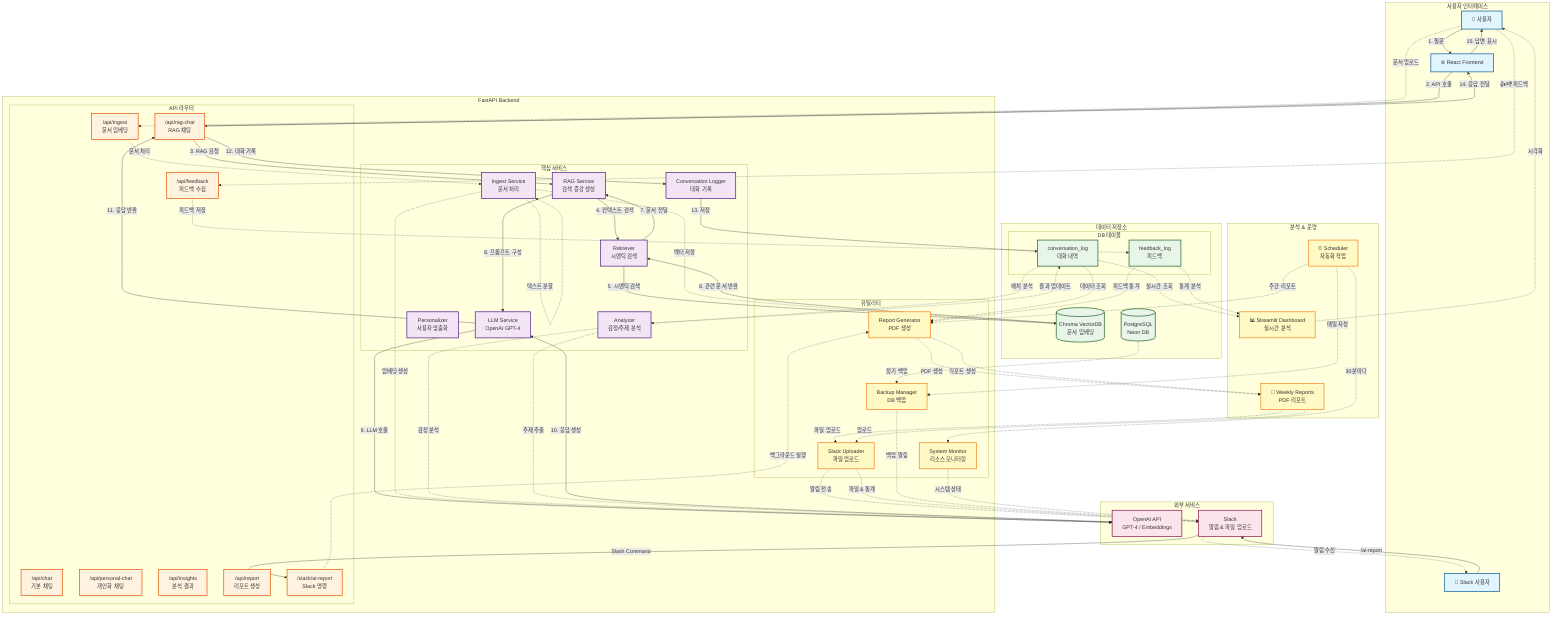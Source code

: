 flowchart TB
    %% ========================================
    %% AI Career 6 Months - System Architecture
    %% ========================================

    subgraph "사용자 인터페이스"
        User[👤 사용자]
        SlackUser[💬 Slack 사용자]
        WebUI[🌐 React Frontend]
    end

    subgraph "FastAPI Backend"
        direction TB

        subgraph "API 라우터"
            ChatAPI["/api/chat<br/>기본 채팅"]
            RAGChatAPI["/api/rag-chat<br/>RAG 채팅"]
            PersonalAPI["/api/personal-chat<br/>개인화 채팅"]
            IngestAPI["/api/ingest<br/>문서 임베딩"]
            FeedbackAPI["/api/feedback<br/>피드백 수집"]
            InsightsAPI["/api/insights<br/>분석 결과"]
            ReportAPI["/api/report<br/>리포트 생성"]
            SlackCmdAPI["/slack/ai-report<br/>Slack 명령"]
        end

        subgraph "핵심 서비스"
            LLMService[LLM Service<br/>OpenAI GPT-4]
            RAGService[RAG Service<br/>검색 증강 생성]
            Retriever[Retriever<br/>시맨틱 검색]
            Personalizer[Personalizer<br/>사용자 맞춤화]
            IngestService[Ingest Service<br/>문서 처리]
            Analyzer[Analyzer<br/>감정/주제 분석]
            ConvLogger[Conversation Logger<br/>대화 기록]
        end

        subgraph "유틸리티"
            ReportGen[Report Generator<br/>PDF 생성]
            SlackUploader[Slack Uploader<br/>파일 업로드]
            BackupMgr[Backup Manager<br/>DB 백업]
            Monitor[System Monitor<br/>리소스 모니터링]
        end
    end

    subgraph "데이터 저장소"
        VectorDB[(Chroma VectorDB<br/>문서 임베딩)]
        PostgreSQL[(PostgreSQL<br/>Neon DB)]

        subgraph "DB 테이블"
            ConvLog[conversation_log<br/>대화 내역]
            FeedbackLog[feedback_log<br/>피드백]
        end
    end

    subgraph "외부 서비스"
        OpenAI[OpenAI API<br/>GPT-4 / Embeddings]
        Slack[Slack<br/>알림 & 파일 업로드]
    end

    subgraph "분석 & 운영"
        Dashboard[📊 Streamlit Dashboard<br/>실시간 분석]
        Scheduler[⏰ Scheduler<br/>자동화 작업]
        Reports[📄 Weekly Reports<br/>PDF 리포트]
    end

    %% ========================================
    %% 메인 플로우: 사용자 채팅
    %% ========================================

    User -->|1. 질문| WebUI
    WebUI -->|2. API 호출| RAGChatAPI
    RAGChatAPI -->|3. RAG 요청| RAGService
    RAGService -->|4. 컨텍스트 검색| Retriever
    Retriever -->|5. 시맨틱 검색| VectorDB
    VectorDB -->|6. 관련 문서 반환| Retriever
    Retriever -->|7. 문서 전달| RAGService
    RAGService -->|8. 프롬프트 구성| LLMService
    LLMService -->|9. LLM 호출| OpenAI
    OpenAI -->|10. 응답 생성| LLMService
    LLMService -->|11. 응답 반환| RAGChatAPI
    RAGChatAPI -->|12. 대화 기록| ConvLogger
    ConvLogger -->|13. 저장| ConvLog
    RAGChatAPI -->|14. 응답 전달| WebUI
    WebUI -->|15. 답변 표시| User

    %% ========================================
    %% 문서 임베딩 플로우
    %% ========================================

    User -.->|문서 업로드| IngestAPI
    IngestAPI -.->|문서 처리| IngestService
    IngestService -.->|텍스트 분할| IngestService
    IngestService -.->|임베딩 생성| OpenAI
    IngestService -.->|벡터 저장| VectorDB

    %% ========================================
    %% 피드백 & 분석 플로우
    %% ========================================

    User -.->|👍/👎 피드백| FeedbackAPI
    FeedbackAPI -.->|피드백 저장| FeedbackLog

    ConvLog -.->|배치 분석| Analyzer
    Analyzer -.->|감정 분석| OpenAI
    Analyzer -.->|주제 추출| OpenAI
    Analyzer -.->|결과 업데이트| ConvLog

    %% ========================================
    %% 리포팅 플로우
    %% ========================================

    ConvLog -.->|데이터 조회| ReportGen
    FeedbackLog -.->|피드백 통계| ReportGen
    ReportGen -.->|PDF 생성| Reports
    Reports -.->|파일 업로드| SlackUploader
    SlackUploader -.->|알림 전송| Slack

    %% ========================================
    %% Slack 명령 플로우
    %% ========================================

    SlackUser -->|/ai-report| Slack
    Slack -->|Slash Command| SlackCmdAPI
    SlackCmdAPI -.->|백그라운드 실행| ReportGen
    ReportGen -.->|리포트 생성| Reports
    Reports -.->|업로드| SlackUploader
    SlackUploader -.->|파일 & 통계| Slack
    Slack -.->|알림 수신| SlackUser

    %% ========================================
    %% 대시보드 & 모니터링
    %% ========================================

    ConvLog -.->|실시간 조회| Dashboard
    FeedbackLog -.->|통계 분석| Dashboard
    Dashboard -.->|시각화| User

    PostgreSQL -.->|정기 백업| BackupMgr
    BackupMgr -.->|백업 알림| Slack

    Monitor -.->|시스템 상태| Slack

    %% ========================================
    %% 스케줄러 자동화
    %% ========================================

    Scheduler -.->|매일 자정| BackupMgr
    Scheduler -.->|30분마다| Monitor
    Scheduler -.->|주간 리포트| ReportGen

    %% ========================================
    %% 스타일링
    %% ========================================

    classDef userClass fill:#e1f5ff,stroke:#01579b,stroke-width:2px
    classDef apiClass fill:#fff3e0,stroke:#e65100,stroke-width:2px
    classDef serviceClass fill:#f3e5f5,stroke:#4a148c,stroke-width:2px
    classDef dbClass fill:#e8f5e9,stroke:#1b5e20,stroke-width:2px
    classDef externalClass fill:#fce4ec,stroke:#880e4f,stroke-width:2px
    classDef utilClass fill:#fff9c4,stroke:#f57f17,stroke-width:2px

    class User,SlackUser,WebUI userClass
    class ChatAPI,RAGChatAPI,PersonalAPI,IngestAPI,FeedbackAPI,InsightsAPI,ReportAPI,SlackCmdAPI apiClass
    class LLMService,RAGService,Retriever,Personalizer,IngestService,Analyzer,ConvLogger serviceClass
    class VectorDB,PostgreSQL,ConvLog,FeedbackLog dbClass
    class OpenAI,Slack externalClass
    class ReportGen,SlackUploader,BackupMgr,Monitor,Dashboard,Scheduler,Reports utilClass